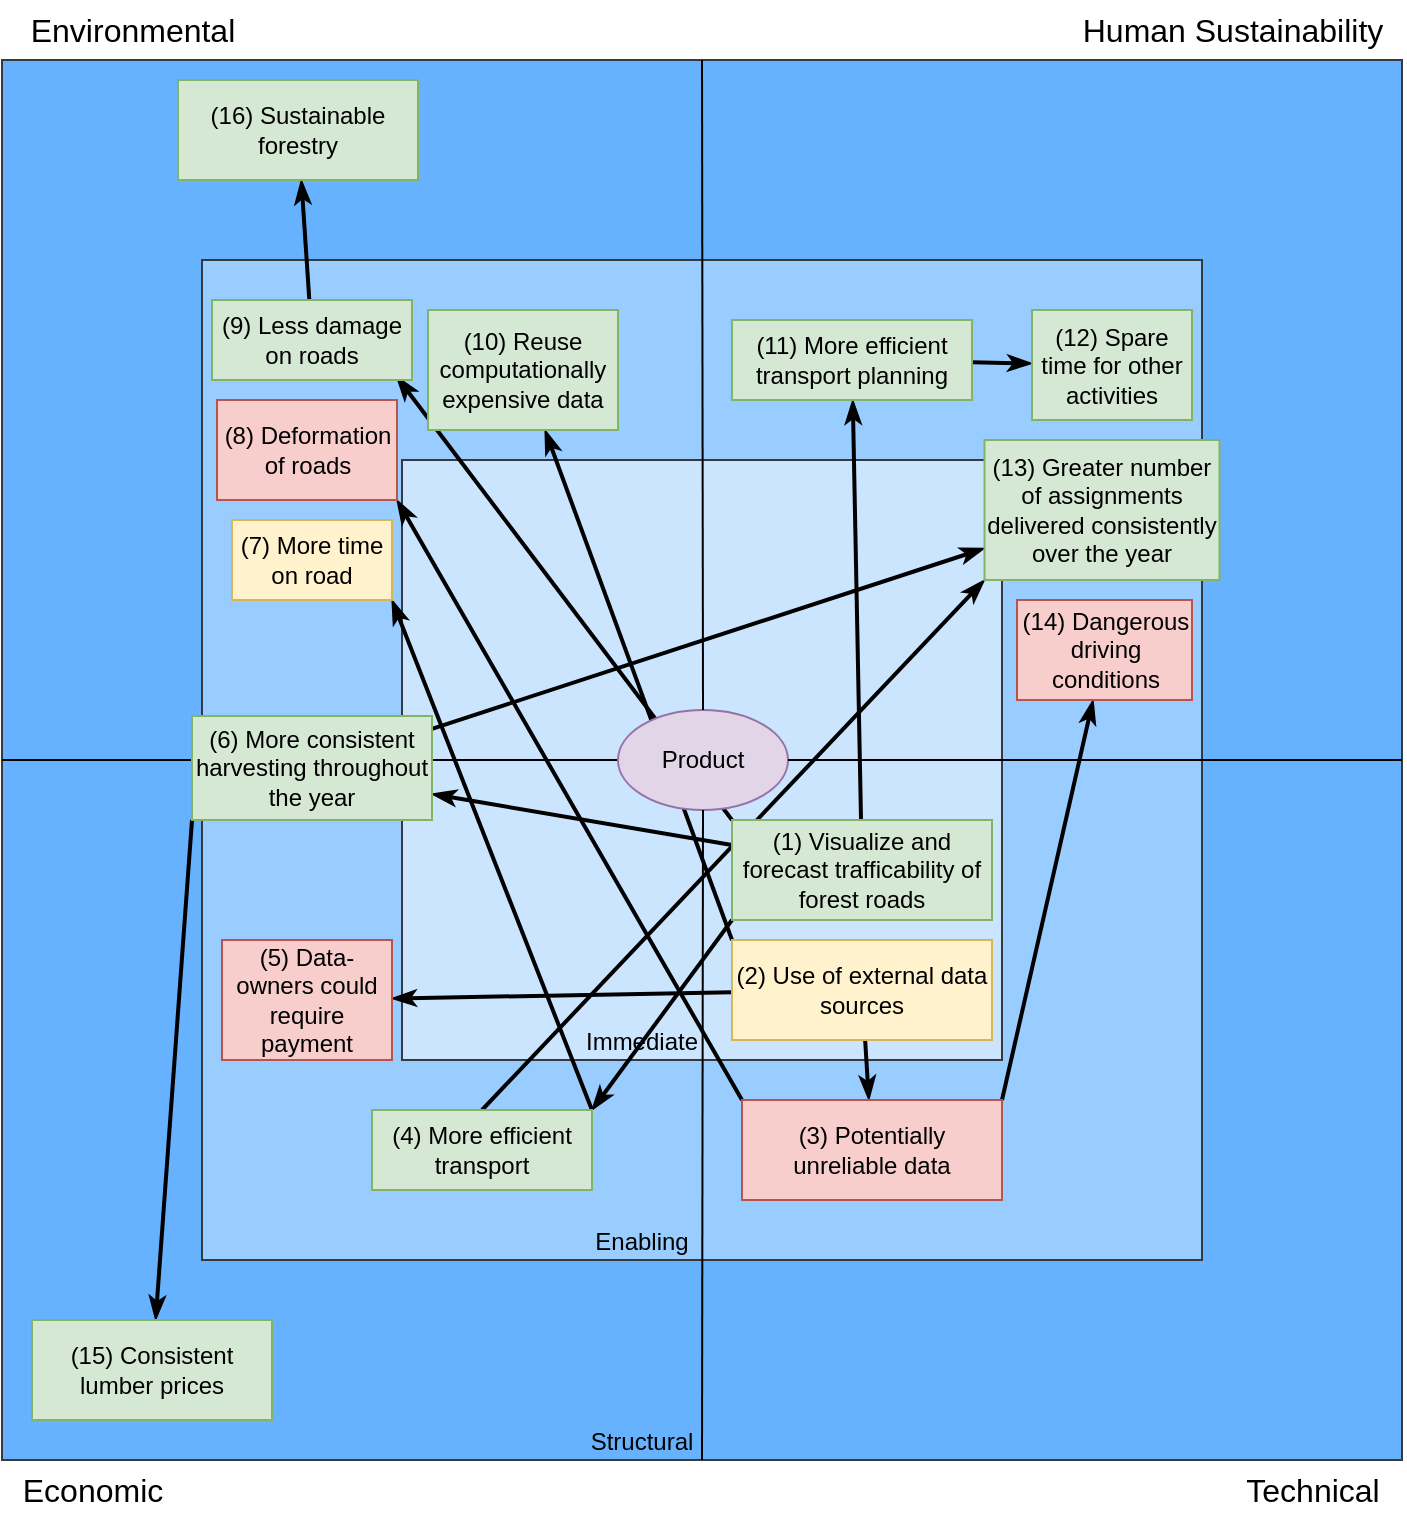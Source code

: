 <mxfile version="27.0.2">
  <diagram name="Page-1" id="2YBvvXClWsGukQMizWep">
    <mxGraphModel dx="1377" dy="767" grid="1" gridSize="10" guides="1" tooltips="1" connect="1" arrows="1" fold="1" page="1" pageScale="1" pageWidth="850" pageHeight="1100" math="0" shadow="0">
      <root>
        <mxCell id="0" />
        <mxCell id="1" parent="0" />
        <mxCell id="OVV9eZ6Od3LMRqROLXdW-1" value="Structural" style="aspect=fixed;fillColor=#66B2FF;strokeColor=#36393d;verticalAlign=bottom;align=center;spacingBottom=0;spacingRight=60;labelPosition=center;verticalLabelPosition=middle;horizontal=1;html=1;whiteSpace=wrap;textShadow=0;labelBorderColor=none;labelBackgroundColor=none;textDirection=rtl;" parent="1" vertex="1">
          <mxGeometry x="75" y="200" width="700" height="700" as="geometry" />
        </mxCell>
        <mxCell id="OVV9eZ6Od3LMRqROLXdW-2" value="Enabling" style="aspect=fixed;fillColor=#99CCFF;strokeColor=#36393d;verticalAlign=bottom;align=center;spacingBottom=0;spacingRight=60;labelPosition=center;verticalLabelPosition=middle;horizontal=1;html=1;whiteSpace=wrap;textShadow=0;labelBorderColor=none;labelBackgroundColor=none;textDirection=rtl;" parent="1" vertex="1">
          <mxGeometry x="175" y="300" width="500" height="500" as="geometry" />
        </mxCell>
        <mxCell id="OVV9eZ6Od3LMRqROLXdW-3" value="Immediate" style="aspect=fixed;fillColor=#CCE5FF;strokeColor=#36393d;verticalAlign=bottom;align=center;spacingBottom=0;spacingRight=60;labelPosition=center;verticalLabelPosition=middle;horizontal=1;html=1;whiteSpace=wrap;textShadow=0;labelBorderColor=none;labelBackgroundColor=none;textDirection=rtl;" parent="1" vertex="1">
          <mxGeometry x="275" y="400" width="300" height="300" as="geometry" />
        </mxCell>
        <mxCell id="OVV9eZ6Od3LMRqROLXdW-47" value="" style="endArrow=none;html=1;rounded=0;exitX=0;exitY=0.5;exitDx=0;exitDy=0;entryX=0;entryY=0.5;entryDx=0;entryDy=0;editable=0;movable=1;resizable=1;rotatable=1;deletable=1;locked=0;connectable=1;endFill=1;startFill=0;" parent="1" source="OVV9eZ6Od3LMRqROLXdW-1" target="OVV9eZ6Od3LMRqROLXdW-6" edge="1">
          <mxGeometry width="50" height="50" relative="1" as="geometry">
            <mxPoint x="370" y="590" as="sourcePoint" />
            <mxPoint x="420" y="540" as="targetPoint" />
          </mxGeometry>
        </mxCell>
        <mxCell id="OVV9eZ6Od3LMRqROLXdW-29" style="rounded=0;orthogonalLoop=1;jettySize=auto;html=1;elbow=vertical;curved=0;entryX=1;entryY=0.75;entryDx=0;entryDy=0;exitX=0;exitY=0.25;exitDx=0;exitDy=0;strokeWidth=2;jumpStyle=none;endArrow=classicThin;endFill=1;" parent="1" source="OVV9eZ6Od3LMRqROLXdW-8" target="OVV9eZ6Od3LMRqROLXdW-20" edge="1">
          <mxGeometry relative="1" as="geometry" />
        </mxCell>
        <mxCell id="OVV9eZ6Od3LMRqROLXdW-30" style="rounded=0;orthogonalLoop=1;jettySize=auto;html=1;elbow=vertical;curved=0;exitX=0;exitY=1;exitDx=0;exitDy=0;entryX=1;entryY=0;entryDx=0;entryDy=0;strokeWidth=2;jumpStyle=none;endArrow=classicThin;endFill=1;" parent="1" source="OVV9eZ6Od3LMRqROLXdW-8" target="OVV9eZ6Od3LMRqROLXdW-14" edge="1">
          <mxGeometry relative="1" as="geometry" />
        </mxCell>
        <mxCell id="OVV9eZ6Od3LMRqROLXdW-32" style="rounded=0;orthogonalLoop=1;jettySize=auto;html=1;elbow=vertical;curved=0;exitX=0;exitY=0;exitDx=0;exitDy=0;strokeWidth=2;jumpStyle=none;endArrow=classicThin;endFill=1;entryX=0.923;entryY=0.958;entryDx=0;entryDy=0;entryPerimeter=0;" parent="1" source="OVV9eZ6Od3LMRqROLXdW-8" target="OVV9eZ6Od3LMRqROLXdW-16" edge="1">
          <mxGeometry relative="1" as="geometry">
            <mxPoint x="266" y="360" as="targetPoint" />
          </mxGeometry>
        </mxCell>
        <mxCell id="OVV9eZ6Od3LMRqROLXdW-46" style="rounded=0;orthogonalLoop=1;jettySize=auto;html=1;elbow=vertical;curved=0;strokeWidth=2;jumpStyle=none;endArrow=classicThin;endFill=1;" parent="1" source="OVV9eZ6Od3LMRqROLXdW-8" target="OVV9eZ6Od3LMRqROLXdW-24" edge="1">
          <mxGeometry relative="1" as="geometry" />
        </mxCell>
        <mxCell id="OVV9eZ6Od3LMRqROLXdW-28" style="rounded=0;orthogonalLoop=1;jettySize=auto;html=1;elbow=vertical;curved=0;exitX=1;exitY=0;exitDx=0;exitDy=0;entryX=1;entryY=1;entryDx=0;entryDy=0;strokeWidth=2;jumpStyle=none;endArrow=classicThin;endFill=1;" parent="1" source="OVV9eZ6Od3LMRqROLXdW-14" target="OVV9eZ6Od3LMRqROLXdW-15" edge="1">
          <mxGeometry relative="1" as="geometry" />
        </mxCell>
        <mxCell id="OVV9eZ6Od3LMRqROLXdW-45" style="rounded=0;orthogonalLoop=1;jettySize=auto;html=1;elbow=vertical;curved=0;entryX=0;entryY=1;entryDx=0;entryDy=0;exitX=0.5;exitY=0;exitDx=0;exitDy=0;strokeWidth=2;jumpStyle=none;endArrow=classicThin;endFill=1;" parent="1" source="OVV9eZ6Od3LMRqROLXdW-14" target="OVV9eZ6Od3LMRqROLXdW-43" edge="1">
          <mxGeometry relative="1" as="geometry" />
        </mxCell>
        <mxCell id="OVV9eZ6Od3LMRqROLXdW-27" style="rounded=0;orthogonalLoop=1;jettySize=auto;html=1;elbow=vertical;curved=0;strokeWidth=2;jumpStyle=none;endArrow=classicThin;endFill=1;" parent="1" source="OVV9eZ6Od3LMRqROLXdW-16" target="OVV9eZ6Od3LMRqROLXdW-17" edge="1">
          <mxGeometry relative="1" as="geometry" />
        </mxCell>
        <mxCell id="OVV9eZ6Od3LMRqROLXdW-31" style="rounded=0;orthogonalLoop=1;jettySize=auto;html=1;elbow=vertical;curved=0;exitX=0;exitY=1;exitDx=0;exitDy=0;strokeWidth=2;jumpStyle=none;endArrow=classicThin;endFill=1;" parent="1" source="OVV9eZ6Od3LMRqROLXdW-20" target="OVV9eZ6Od3LMRqROLXdW-19" edge="1">
          <mxGeometry relative="1" as="geometry" />
        </mxCell>
        <mxCell id="OVV9eZ6Od3LMRqROLXdW-44" style="rounded=0;orthogonalLoop=1;jettySize=auto;html=1;elbow=vertical;curved=0;strokeWidth=2;jumpStyle=none;endArrow=classicThin;endFill=1;" parent="1" source="OVV9eZ6Od3LMRqROLXdW-20" target="OVV9eZ6Od3LMRqROLXdW-43" edge="1">
          <mxGeometry relative="1" as="geometry" />
        </mxCell>
        <mxCell id="OVV9eZ6Od3LMRqROLXdW-26" style="rounded=0;orthogonalLoop=1;jettySize=auto;html=1;elbow=vertical;curved=0;strokeWidth=2;jumpStyle=none;endArrow=classicThin;endFill=1;" parent="1" source="OVV9eZ6Od3LMRqROLXdW-24" target="OVV9eZ6Od3LMRqROLXdW-25" edge="1">
          <mxGeometry relative="1" as="geometry" />
        </mxCell>
        <mxCell id="OVV9eZ6Od3LMRqROLXdW-35" style="rounded=0;orthogonalLoop=1;jettySize=auto;html=1;elbow=vertical;curved=0;exitX=0;exitY=0;exitDx=0;exitDy=0;strokeWidth=2;jumpStyle=none;endArrow=classicThin;endFill=1;" parent="1" source="OVV9eZ6Od3LMRqROLXdW-33" target="OVV9eZ6Od3LMRqROLXdW-34" edge="1">
          <mxGeometry relative="1" as="geometry" />
        </mxCell>
        <mxCell id="OVV9eZ6Od3LMRqROLXdW-37" style="rounded=0;orthogonalLoop=1;jettySize=auto;html=1;elbow=vertical;curved=0;strokeWidth=2;jumpStyle=none;endArrow=classicThin;endFill=1;" parent="1" source="OVV9eZ6Od3LMRqROLXdW-33" target="OVV9eZ6Od3LMRqROLXdW-36" edge="1">
          <mxGeometry relative="1" as="geometry" />
        </mxCell>
        <mxCell id="OVV9eZ6Od3LMRqROLXdW-42" style="rounded=0;orthogonalLoop=1;jettySize=auto;html=1;elbow=vertical;curved=0;strokeWidth=2;jumpStyle=none;endArrow=classicThin;endFill=1;" parent="1" source="OVV9eZ6Od3LMRqROLXdW-33" target="OVV9eZ6Od3LMRqROLXdW-41" edge="1">
          <mxGeometry relative="1" as="geometry" />
        </mxCell>
        <mxCell id="OVV9eZ6Od3LMRqROLXdW-39" style="rounded=0;orthogonalLoop=1;jettySize=auto;html=1;elbow=vertical;curved=0;exitX=1;exitY=0;exitDx=0;exitDy=0;strokeWidth=2;jumpStyle=none;endArrow=classicThin;endFill=1;" parent="1" source="OVV9eZ6Od3LMRqROLXdW-36" target="OVV9eZ6Od3LMRqROLXdW-38" edge="1">
          <mxGeometry relative="1" as="geometry" />
        </mxCell>
        <mxCell id="OVV9eZ6Od3LMRqROLXdW-40" style="rounded=0;orthogonalLoop=1;jettySize=auto;html=1;elbow=vertical;curved=0;exitX=0;exitY=0;exitDx=0;exitDy=0;entryX=1;entryY=1;entryDx=0;entryDy=0;strokeWidth=2;jumpStyle=none;endArrow=classicThin;endFill=1;" parent="1" source="OVV9eZ6Od3LMRqROLXdW-36" target="OVV9eZ6Od3LMRqROLXdW-18" edge="1">
          <mxGeometry relative="1" as="geometry" />
        </mxCell>
        <mxCell id="OVV9eZ6Od3LMRqROLXdW-6" value="Product" style="ellipse;whiteSpace=wrap;html=1;fillColor=#e1d5e7;strokeColor=#9673a6;" parent="1" vertex="1">
          <mxGeometry x="383" y="525" width="85" height="50" as="geometry" />
        </mxCell>
        <mxCell id="OVV9eZ6Od3LMRqROLXdW-8" value="(1) Visualize and forecast trafficability of forest roads" style="rounded=0;whiteSpace=wrap;html=1;fillColor=#d5e8d4;strokeColor=#82b366;" parent="1" vertex="1">
          <mxGeometry x="440" y="580" width="130" height="50" as="geometry" />
        </mxCell>
        <mxCell id="OVV9eZ6Od3LMRqROLXdW-9" value="Human Sustainability" style="text;html=1;align=center;verticalAlign=middle;resizable=0;points=[];autosize=1;strokeColor=none;fillColor=none;fontSize=16;" parent="1" vertex="1">
          <mxGeometry x="605" y="170" width="170" height="30" as="geometry" />
        </mxCell>
        <mxCell id="OVV9eZ6Od3LMRqROLXdW-10" value="Environmental" style="text;html=1;align=center;verticalAlign=middle;resizable=0;points=[];autosize=1;strokeColor=none;fillColor=none;fontSize=16;" parent="1" vertex="1">
          <mxGeometry x="75" y="170" width="130" height="30" as="geometry" />
        </mxCell>
        <mxCell id="OVV9eZ6Od3LMRqROLXdW-11" value="Technical" style="text;html=1;align=center;verticalAlign=middle;resizable=0;points=[];autosize=1;strokeColor=none;fillColor=none;fontSize=16;" parent="1" vertex="1">
          <mxGeometry x="685" y="900" width="90" height="30" as="geometry" />
        </mxCell>
        <mxCell id="OVV9eZ6Od3LMRqROLXdW-12" value="Economic" style="text;html=1;align=center;verticalAlign=middle;resizable=0;points=[];autosize=1;strokeColor=none;fillColor=none;fontSize=16;" parent="1" vertex="1">
          <mxGeometry x="75" y="900" width="90" height="30" as="geometry" />
        </mxCell>
        <mxCell id="OVV9eZ6Od3LMRqROLXdW-14" value="(4) More efficient transport" style="rounded=0;whiteSpace=wrap;html=1;fillColor=#d5e8d4;strokeColor=#82b366;" parent="1" vertex="1">
          <mxGeometry x="260" y="725" width="110" height="40" as="geometry" />
        </mxCell>
        <mxCell id="OVV9eZ6Od3LMRqROLXdW-15" value="(7) More time on road" style="rounded=0;whiteSpace=wrap;html=1;fillColor=#fff2cc;strokeColor=#d6b656;" parent="1" vertex="1">
          <mxGeometry x="190" y="430" width="80" height="40" as="geometry" />
        </mxCell>
        <mxCell id="OVV9eZ6Od3LMRqROLXdW-16" value="(9) Less damage on roads" style="rounded=0;whiteSpace=wrap;html=1;fillColor=#d5e8d4;strokeColor=#82b366;" parent="1" vertex="1">
          <mxGeometry x="180" y="320" width="100" height="40" as="geometry" />
        </mxCell>
        <mxCell id="OVV9eZ6Od3LMRqROLXdW-17" value="(16) Sustainable forestry" style="rounded=0;whiteSpace=wrap;html=1;fillColor=#d5e8d4;strokeColor=#82b366;" parent="1" vertex="1">
          <mxGeometry x="163" y="210" width="120" height="50" as="geometry" />
        </mxCell>
        <mxCell id="OVV9eZ6Od3LMRqROLXdW-18" value="(8) Deformation of roads" style="rounded=0;whiteSpace=wrap;html=1;fillColor=#f8cecc;strokeColor=#b85450;" parent="1" vertex="1">
          <mxGeometry x="182.5" y="370" width="90" height="50" as="geometry" />
        </mxCell>
        <mxCell id="OVV9eZ6Od3LMRqROLXdW-19" value="(15) Consistent lumber prices" style="rounded=0;whiteSpace=wrap;html=1;fillColor=#d5e8d4;strokeColor=#82b366;" parent="1" vertex="1">
          <mxGeometry x="90" y="830" width="120" height="50" as="geometry" />
        </mxCell>
        <mxCell id="OVV9eZ6Od3LMRqROLXdW-20" value="(6) More consistent harvesting throughout the year" style="rounded=0;whiteSpace=wrap;html=1;fillColor=#d5e8d4;strokeColor=#82b366;" parent="1" vertex="1">
          <mxGeometry x="170" y="528" width="120" height="52" as="geometry" />
        </mxCell>
        <mxCell id="OVV9eZ6Od3LMRqROLXdW-24" value="(11) More efficient transport planning" style="rounded=0;whiteSpace=wrap;html=1;fillColor=#d5e8d4;strokeColor=#82b366;" parent="1" vertex="1">
          <mxGeometry x="440" y="330" width="120" height="40" as="geometry" />
        </mxCell>
        <mxCell id="OVV9eZ6Od3LMRqROLXdW-25" value="(12) Spare time for other activities" style="rounded=0;whiteSpace=wrap;html=1;fillColor=#d5e8d4;strokeColor=#82b366;" parent="1" vertex="1">
          <mxGeometry x="590" y="325" width="80" height="55" as="geometry" />
        </mxCell>
        <mxCell id="OVV9eZ6Od3LMRqROLXdW-33" value="(2) Use of external data sources" style="rounded=0;whiteSpace=wrap;html=1;fillColor=#fff2cc;strokeColor=#d6b656;" parent="1" vertex="1">
          <mxGeometry x="440" y="640" width="130" height="50" as="geometry" />
        </mxCell>
        <mxCell id="OVV9eZ6Od3LMRqROLXdW-34" value="(10) Reuse computationally expensive data" style="rounded=0;whiteSpace=wrap;html=1;fillColor=#d5e8d4;strokeColor=#82b366;" parent="1" vertex="1">
          <mxGeometry x="288" y="325" width="95" height="60" as="geometry" />
        </mxCell>
        <mxCell id="OVV9eZ6Od3LMRqROLXdW-36" value="(3) Potentially unreliable data" style="rounded=0;whiteSpace=wrap;html=1;fillColor=#f8cecc;strokeColor=#b85450;" parent="1" vertex="1">
          <mxGeometry x="445" y="720" width="130" height="50" as="geometry" />
        </mxCell>
        <mxCell id="OVV9eZ6Od3LMRqROLXdW-38" value="(14) Dangerous driving conditions" style="rounded=0;whiteSpace=wrap;html=1;fillColor=#f8cecc;strokeColor=#b85450;" parent="1" vertex="1">
          <mxGeometry x="582.5" y="470" width="87.5" height="50" as="geometry" />
        </mxCell>
        <mxCell id="OVV9eZ6Od3LMRqROLXdW-41" value="(5) Data-owners could require payment" style="rounded=0;whiteSpace=wrap;html=1;fillColor=#f8cecc;strokeColor=#b85450;" parent="1" vertex="1">
          <mxGeometry x="185" y="640" width="85" height="60" as="geometry" />
        </mxCell>
        <mxCell id="OVV9eZ6Od3LMRqROLXdW-43" value="(13) Greater number of assignments delivered consistently over the year" style="rounded=0;whiteSpace=wrap;html=1;fillColor=#d5e8d4;strokeColor=#82b366;" parent="1" vertex="1">
          <mxGeometry x="566.25" y="390" width="117.5" height="70" as="geometry" />
        </mxCell>
        <mxCell id="OVV9eZ6Od3LMRqROLXdW-48" value="" style="endArrow=none;html=1;rounded=0;exitX=0.5;exitY=0;exitDx=0;exitDy=0;entryX=0.5;entryY=0;entryDx=0;entryDy=0;editable=0;movable=1;resizable=1;rotatable=1;deletable=1;locked=0;connectable=1;endFill=1;startFill=0;" parent="1" source="OVV9eZ6Od3LMRqROLXdW-1" target="OVV9eZ6Od3LMRqROLXdW-6" edge="1">
          <mxGeometry width="50" height="50" relative="1" as="geometry">
            <mxPoint x="85" y="560" as="sourcePoint" />
            <mxPoint x="393" y="560" as="targetPoint" />
          </mxGeometry>
        </mxCell>
        <mxCell id="OVV9eZ6Od3LMRqROLXdW-49" value="" style="endArrow=none;html=1;rounded=0;exitX=0.5;exitY=1;exitDx=0;exitDy=0;entryX=0.5;entryY=1;entryDx=0;entryDy=0;editable=0;movable=1;resizable=1;rotatable=1;deletable=1;locked=0;connectable=1;endFill=1;startFill=0;" parent="1" source="OVV9eZ6Od3LMRqROLXdW-1" target="OVV9eZ6Od3LMRqROLXdW-6" edge="1">
          <mxGeometry width="50" height="50" relative="1" as="geometry">
            <mxPoint x="95" y="570" as="sourcePoint" />
            <mxPoint x="403" y="570" as="targetPoint" />
          </mxGeometry>
        </mxCell>
        <mxCell id="OVV9eZ6Od3LMRqROLXdW-50" value="" style="endArrow=none;html=1;rounded=0;exitX=1;exitY=0.5;exitDx=0;exitDy=0;entryX=1;entryY=0.5;entryDx=0;entryDy=0;editable=0;movable=1;resizable=1;rotatable=1;deletable=1;locked=0;connectable=1;endFill=1;startFill=0;" parent="1" source="OVV9eZ6Od3LMRqROLXdW-1" target="OVV9eZ6Od3LMRqROLXdW-6" edge="1">
          <mxGeometry width="50" height="50" relative="1" as="geometry">
            <mxPoint x="105" y="580" as="sourcePoint" />
            <mxPoint x="413" y="580" as="targetPoint" />
          </mxGeometry>
        </mxCell>
      </root>
    </mxGraphModel>
  </diagram>
</mxfile>
